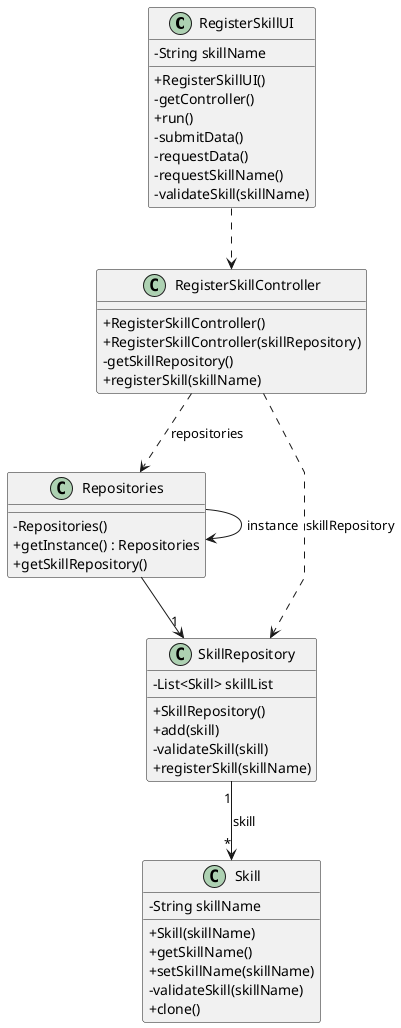 @startuml
'skinparam monochrome true
skinparam packageStyle rectangle
skinparam shadowing false
skinparam linetype polyline
'skinparam linetype orto
skinparam classAttributeIconSize 0
'left to right direction



class RegisterSkillUI {
    - String skillName

    + RegisterSkillUI()
    - getController()
    + run()
    - submitData()
    - requestData()
    - requestSkillName()
    - validateSkill(skillName)
}

class RegisterSkillController {
    + RegisterSkillController()
    + RegisterSkillController(skillRepository)
    - getSkillRepository()
    + registerSkill(skillName)
}

class Repositories {
    - Repositories()
    + getInstance() : Repositories
    + getSkillRepository()
}

class SkillRepository {
    - List<Skill> skillList

    + SkillRepository()
    + add(skill)
    - validateSkill(skill)
    + registerSkill(skillName)
}

class Skill {
    - String skillName

    + Skill(skillName)
    + getSkillName()
    + setSkillName(skillName)
    - validateSkill(skillName)
    + clone()
}

Repositories -> Repositories : instance
Repositories --> "1" SkillRepository
RegisterSkillController ..> SkillRepository : skillRepository
SkillRepository "1" --> "*" Skill : skill
RegisterSkillController ..> Repositories : repositories
RegisterSkillUI ..> RegisterSkillController

@enduml